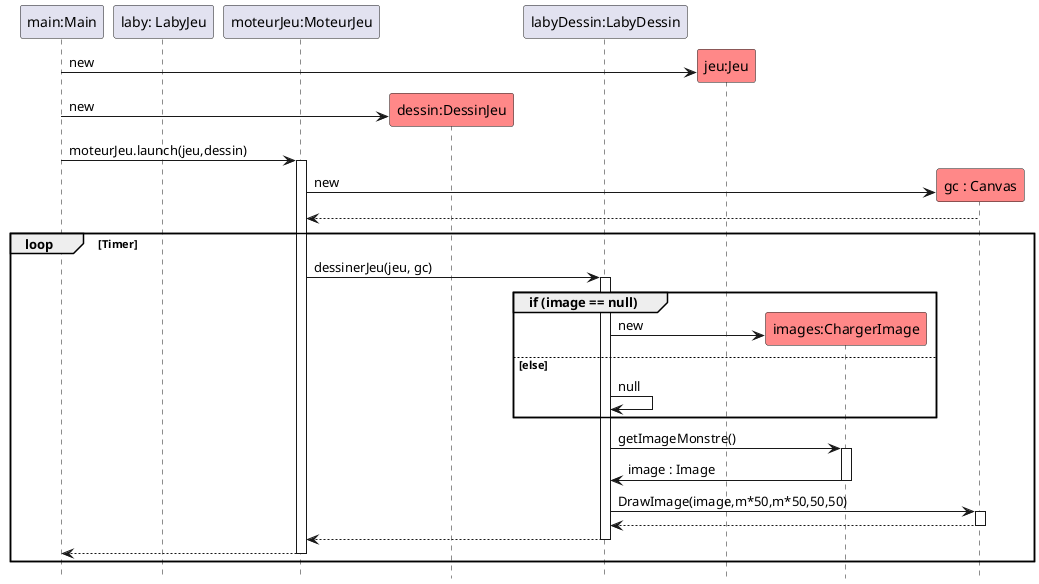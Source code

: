 @startuml
hide footbox

participant "main:Main" as main
participant "laby: LabyJeu" as l
participant "moteurJeu:MoteurJeu" as m
participant "dessin:DessinJeu" as r #FF8888
participant "labyDessin:LabyDessin" as d
participant "jeu:Jeu" as game #FF8888
participant "images:ChargerImage" as i #FF8888
participant "gc : Canvas" as gc #FF8888
create game
main-> game : new
create r
main-> r :new
main -> m : moteurJeu.launch(jeu,dessin)
activate m
create gc
m -> gc : new
m <-- gc
loop Timer
m -> d : dessinerJeu(jeu, gc)
activate d
group if (image == null)
create i
d -> i : new
deactivate i
else else
d -> d : null
end
d -> i  : getImageMonstre()
activate i
i -> d : image : Image
deactivate i
d -> gc : DrawImage(image,m*50,m*50,50,50)
activate gc
d <-- gc
deactivate gc
m <-- d
deactivate d
main <-- m
deactivate m
end

deactivate l

@enduml